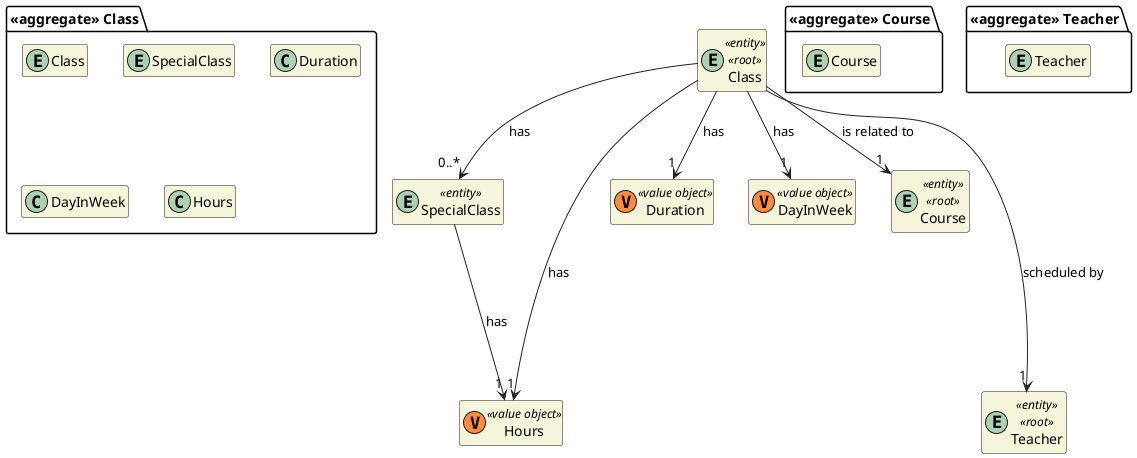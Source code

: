 @startuml US1012_DM
'https://plantuml.com/class-diagram

skinparam classAttributeIconSize 0
hide empty attributes
hide empty methods
skinparam classBackgroundColor beige
skinparam ArrowColor #222222

package "<<aggregate>> Class" {
  entity Class

  entity SpecialClass
  class Duration
  class DayInWeek
  class Hours
}

entity SpecialClass <<entity>> {}

class Hours <<(V,#FF8B40) value object>> {}
class Duration <<(V,#FF8B40) value object>> {}
class DayInWeek <<(V,#FF8B40) value object>> {}

entity Class <<entity>> <<root>> {
}

package "<<aggregate>> Course" {
    entity Course
}

entity Course <<entity>> <<root>> {
}

package "<<aggregate>> Teacher" {
  entity Teacher
}

entity Teacher <<entity>> <<root>> {
}


Class --> "1" Course : is related to
Class ----> "1" Teacher : scheduled by
Class ----> "1" Hours : has

Class --> "0..*" SpecialClass : has
Class --> "1" DayInWeek : has
Class --> "1" Duration : has
SpecialClass --> "1" Hours : has

@enduml
